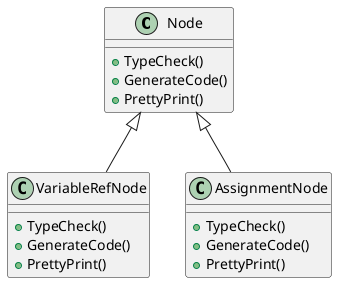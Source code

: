 @startuml Vistor Sample

class Node {
    {method} +TypeCheck()
    {method} +GenerateCode()
    {method} +PrettyPrint()
}

class VariableRefNode {
    {method} +TypeCheck()
    {method} +GenerateCode()
    {method} +PrettyPrint()
}

class AssignmentNode {
    {method} +TypeCheck()
    {method} +GenerateCode()
    {method} +PrettyPrint()
}

Node <|-- VariableRefNode
Node <|-- AssignmentNode

@enduml